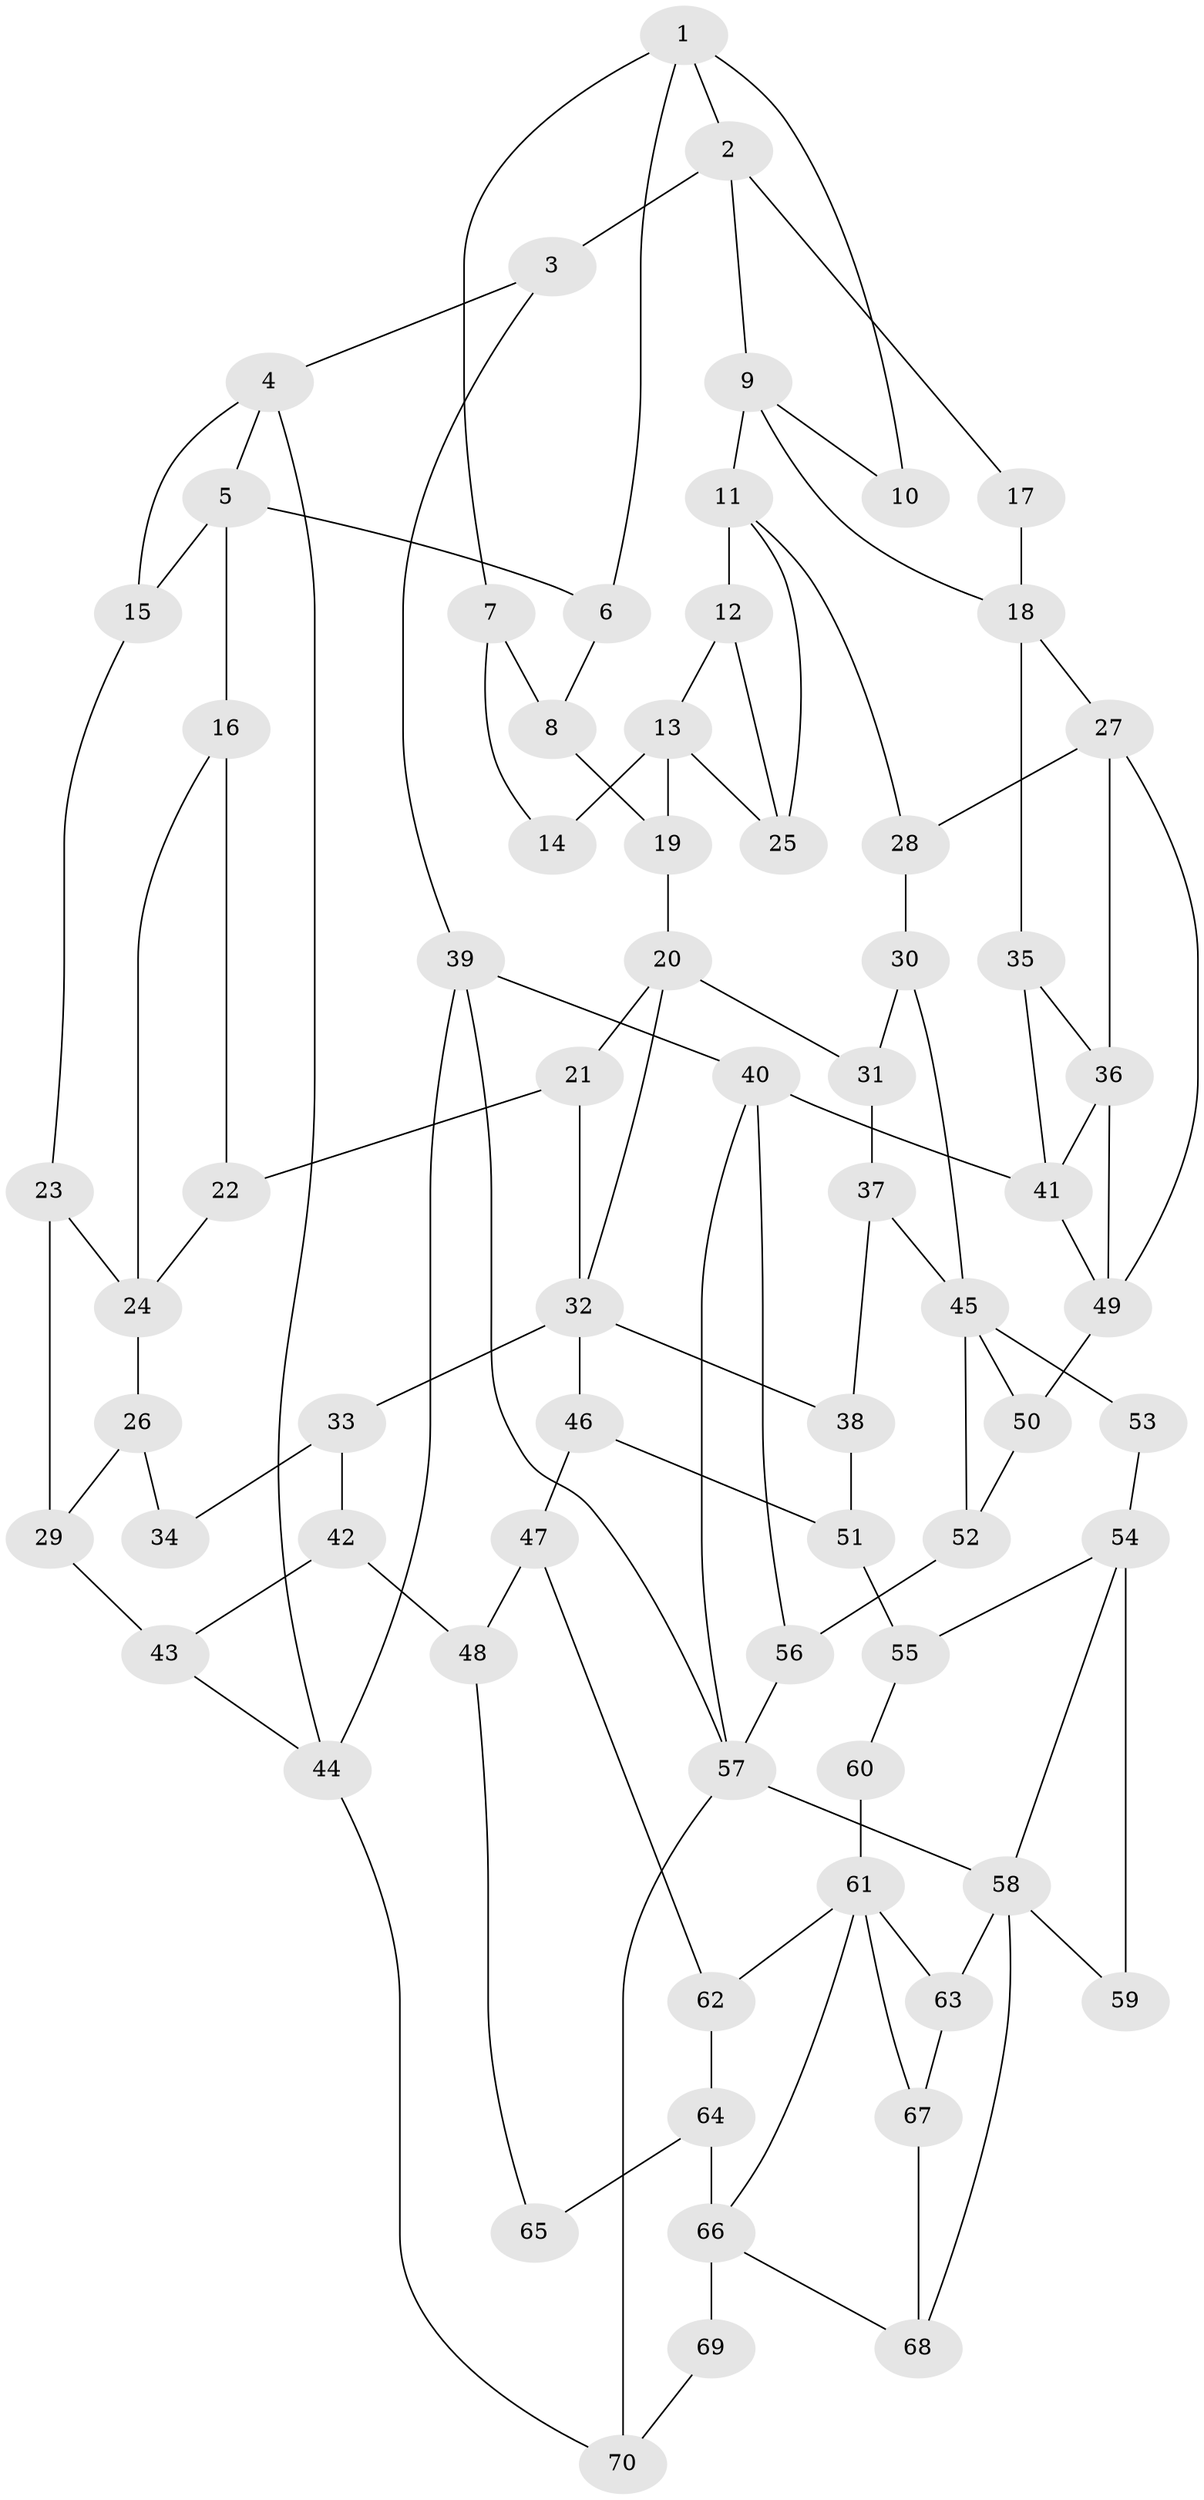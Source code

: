 // original degree distribution, {3: 0.014285714285714285, 4: 0.22142857142857142, 6: 0.20714285714285716, 5: 0.5571428571428572}
// Generated by graph-tools (version 1.1) at 2025/38/03/09/25 02:38:46]
// undirected, 70 vertices, 115 edges
graph export_dot {
graph [start="1"]
  node [color=gray90,style=filled];
  1;
  2;
  3;
  4;
  5;
  6;
  7;
  8;
  9;
  10;
  11;
  12;
  13;
  14;
  15;
  16;
  17;
  18;
  19;
  20;
  21;
  22;
  23;
  24;
  25;
  26;
  27;
  28;
  29;
  30;
  31;
  32;
  33;
  34;
  35;
  36;
  37;
  38;
  39;
  40;
  41;
  42;
  43;
  44;
  45;
  46;
  47;
  48;
  49;
  50;
  51;
  52;
  53;
  54;
  55;
  56;
  57;
  58;
  59;
  60;
  61;
  62;
  63;
  64;
  65;
  66;
  67;
  68;
  69;
  70;
  1 -- 2 [weight=1.0];
  1 -- 6 [weight=1.0];
  1 -- 7 [weight=1.0];
  1 -- 10 [weight=1.0];
  2 -- 3 [weight=2.0];
  2 -- 9 [weight=1.0];
  2 -- 17 [weight=1.0];
  3 -- 4 [weight=1.0];
  3 -- 39 [weight=1.0];
  4 -- 5 [weight=1.0];
  4 -- 15 [weight=1.0];
  4 -- 44 [weight=1.0];
  5 -- 6 [weight=1.0];
  5 -- 15 [weight=1.0];
  5 -- 16 [weight=2.0];
  6 -- 8 [weight=1.0];
  7 -- 8 [weight=1.0];
  7 -- 14 [weight=1.0];
  8 -- 19 [weight=1.0];
  9 -- 10 [weight=2.0];
  9 -- 11 [weight=2.0];
  9 -- 18 [weight=1.0];
  11 -- 12 [weight=1.0];
  11 -- 25 [weight=1.0];
  11 -- 28 [weight=1.0];
  12 -- 13 [weight=1.0];
  12 -- 25 [weight=1.0];
  13 -- 14 [weight=2.0];
  13 -- 19 [weight=2.0];
  13 -- 25 [weight=1.0];
  15 -- 23 [weight=1.0];
  16 -- 22 [weight=1.0];
  16 -- 24 [weight=1.0];
  17 -- 18 [weight=2.0];
  18 -- 27 [weight=1.0];
  18 -- 35 [weight=1.0];
  19 -- 20 [weight=2.0];
  20 -- 21 [weight=1.0];
  20 -- 31 [weight=1.0];
  20 -- 32 [weight=1.0];
  21 -- 22 [weight=1.0];
  21 -- 32 [weight=1.0];
  22 -- 24 [weight=1.0];
  23 -- 24 [weight=2.0];
  23 -- 29 [weight=1.0];
  24 -- 26 [weight=2.0];
  26 -- 29 [weight=1.0];
  26 -- 34 [weight=2.0];
  27 -- 28 [weight=2.0];
  27 -- 36 [weight=1.0];
  27 -- 49 [weight=1.0];
  28 -- 30 [weight=2.0];
  29 -- 43 [weight=1.0];
  30 -- 31 [weight=1.0];
  30 -- 45 [weight=1.0];
  31 -- 37 [weight=1.0];
  32 -- 33 [weight=2.0];
  32 -- 38 [weight=1.0];
  32 -- 46 [weight=1.0];
  33 -- 34 [weight=2.0];
  33 -- 42 [weight=1.0];
  35 -- 36 [weight=1.0];
  35 -- 41 [weight=1.0];
  36 -- 41 [weight=1.0];
  36 -- 49 [weight=1.0];
  37 -- 38 [weight=1.0];
  37 -- 45 [weight=1.0];
  38 -- 51 [weight=1.0];
  39 -- 40 [weight=1.0];
  39 -- 44 [weight=1.0];
  39 -- 57 [weight=1.0];
  40 -- 41 [weight=2.0];
  40 -- 56 [weight=1.0];
  40 -- 57 [weight=1.0];
  41 -- 49 [weight=1.0];
  42 -- 43 [weight=1.0];
  42 -- 48 [weight=1.0];
  43 -- 44 [weight=1.0];
  44 -- 70 [weight=1.0];
  45 -- 50 [weight=1.0];
  45 -- 52 [weight=1.0];
  45 -- 53 [weight=2.0];
  46 -- 47 [weight=1.0];
  46 -- 51 [weight=1.0];
  47 -- 48 [weight=1.0];
  47 -- 62 [weight=1.0];
  48 -- 65 [weight=1.0];
  49 -- 50 [weight=1.0];
  50 -- 52 [weight=1.0];
  51 -- 55 [weight=1.0];
  52 -- 56 [weight=1.0];
  53 -- 54 [weight=2.0];
  54 -- 55 [weight=1.0];
  54 -- 58 [weight=1.0];
  54 -- 59 [weight=2.0];
  55 -- 60 [weight=1.0];
  56 -- 57 [weight=1.0];
  57 -- 58 [weight=2.0];
  57 -- 70 [weight=1.0];
  58 -- 59 [weight=1.0];
  58 -- 63 [weight=1.0];
  58 -- 68 [weight=1.0];
  60 -- 61 [weight=2.0];
  61 -- 62 [weight=1.0];
  61 -- 63 [weight=1.0];
  61 -- 66 [weight=1.0];
  61 -- 67 [weight=1.0];
  62 -- 64 [weight=1.0];
  63 -- 67 [weight=1.0];
  64 -- 65 [weight=2.0];
  64 -- 66 [weight=2.0];
  66 -- 68 [weight=1.0];
  66 -- 69 [weight=2.0];
  67 -- 68 [weight=1.0];
  69 -- 70 [weight=1.0];
}
